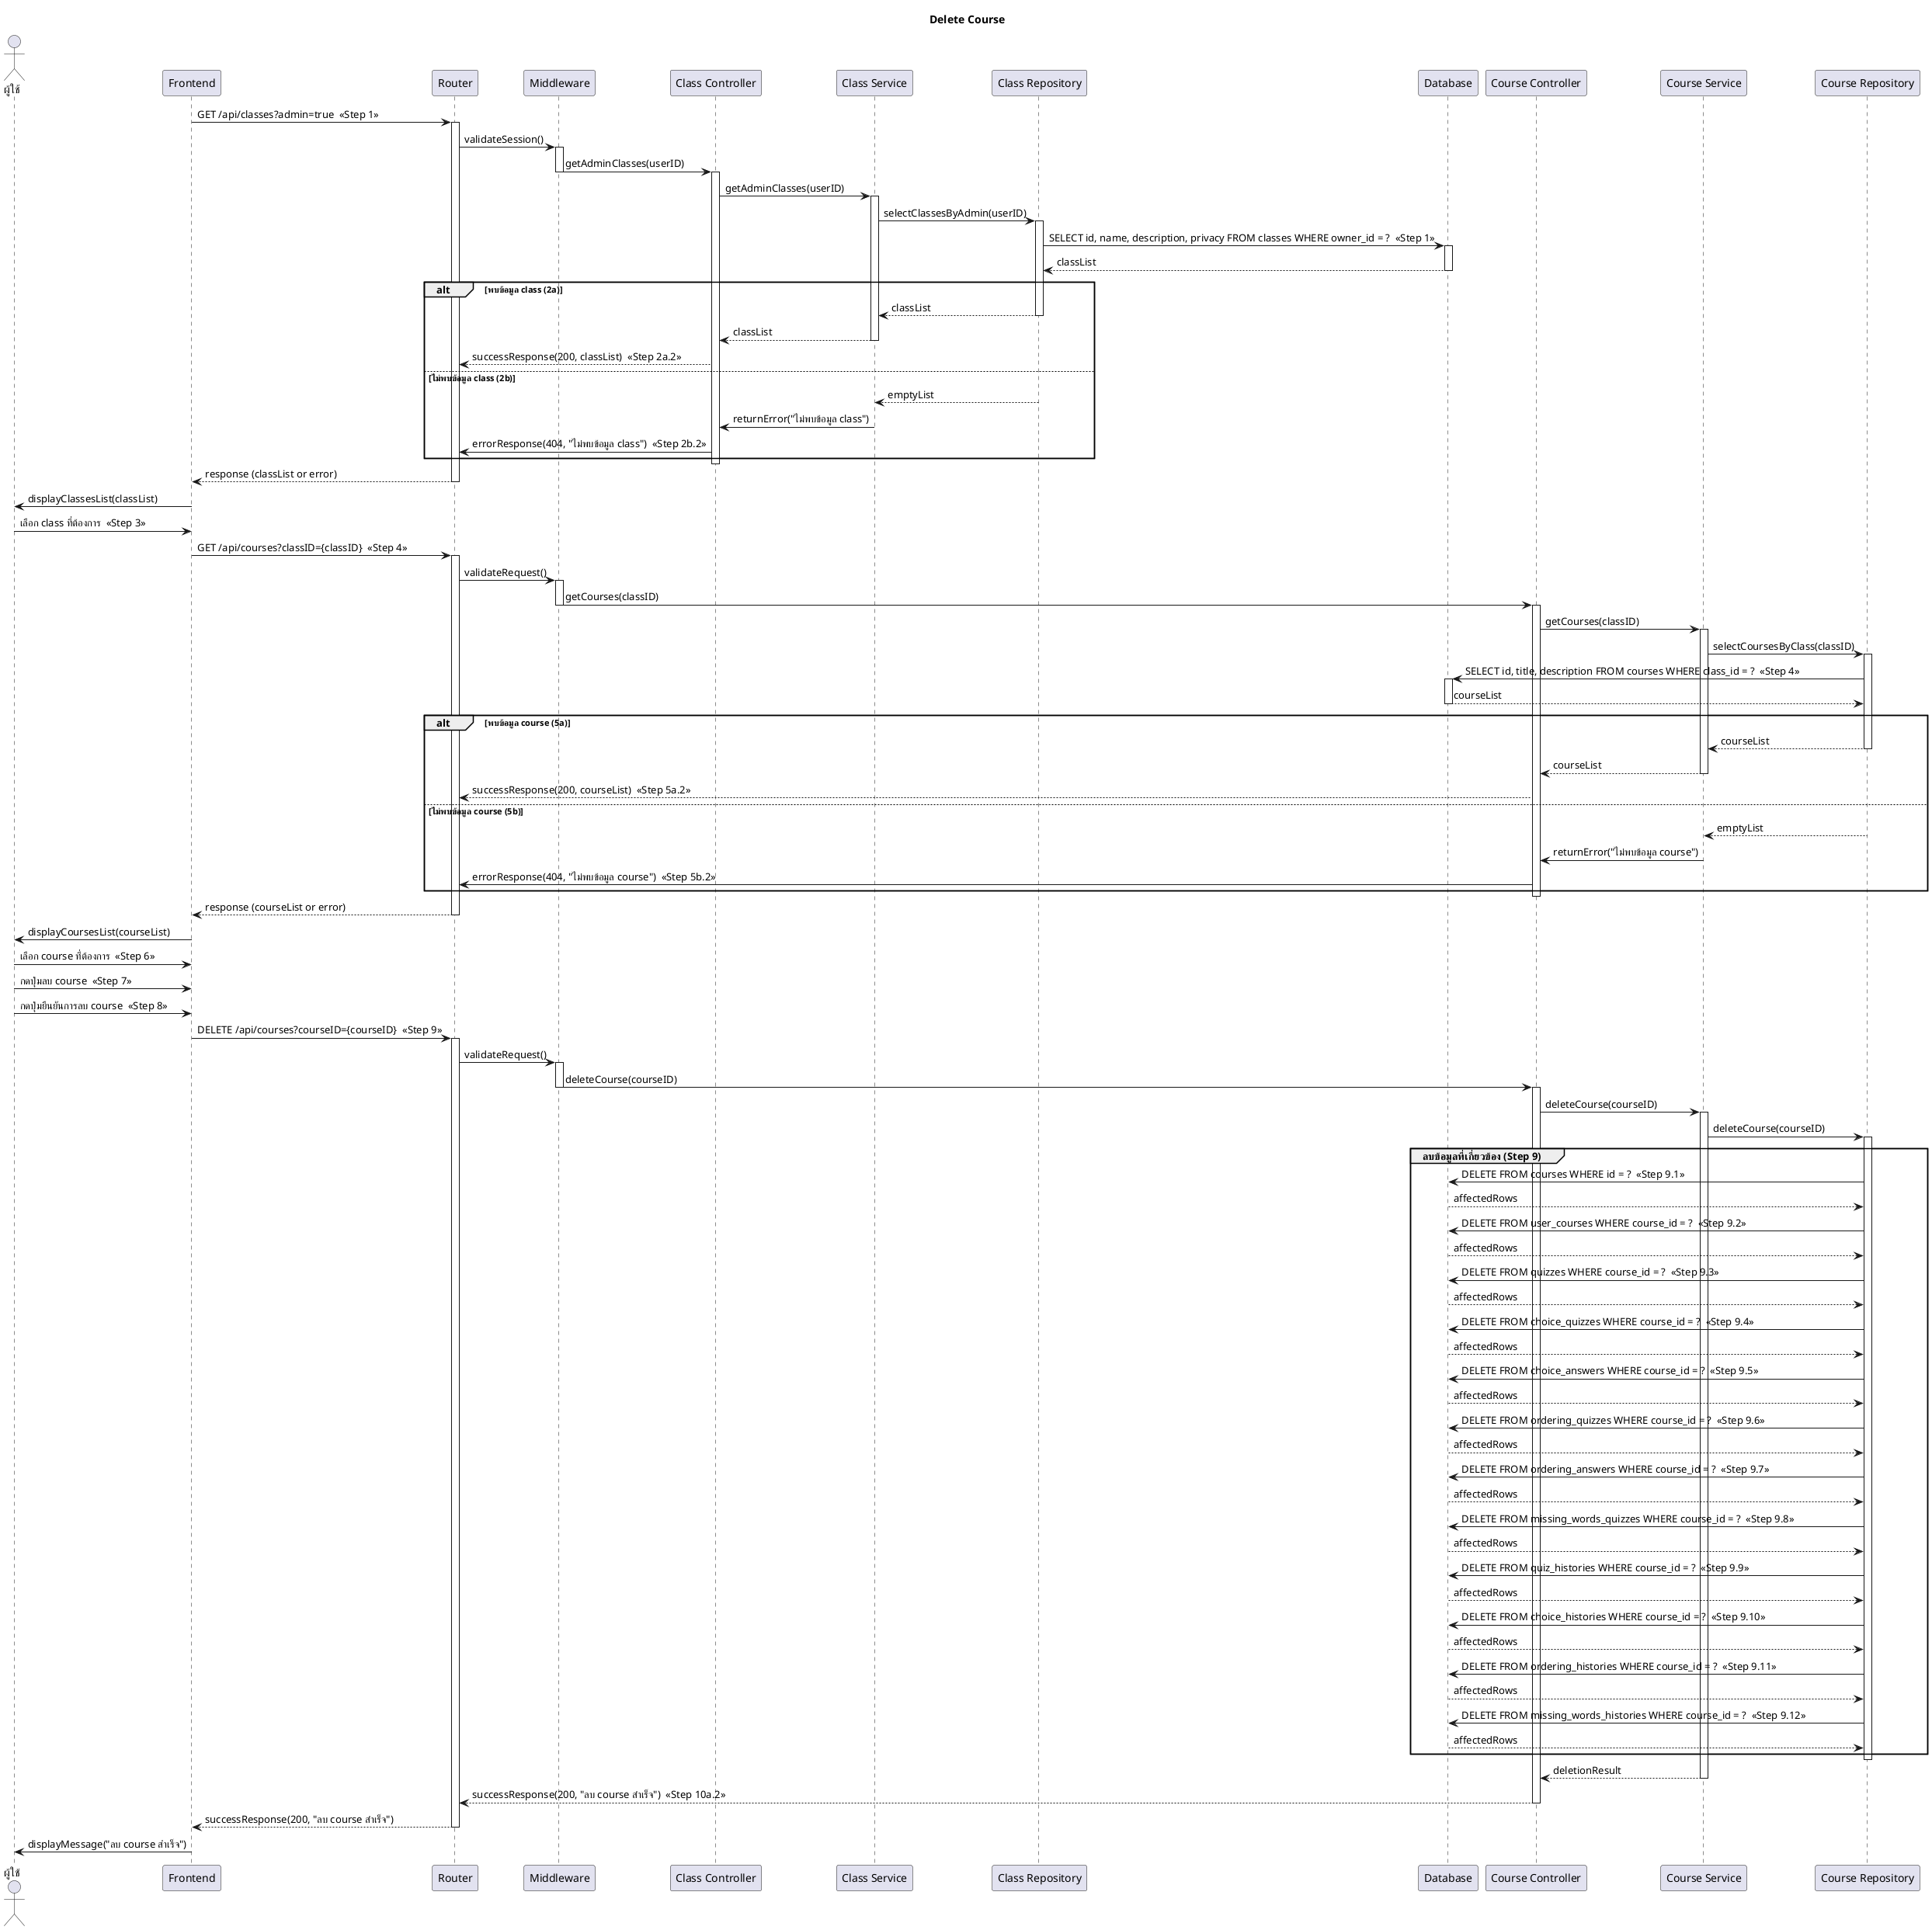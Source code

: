 @startuml
title Delete Course

actor "ผู้ใช้" as User
participant "Frontend" as FE
participant "Router" as Router
participant "Middleware" as MW

'===== Phase 1: ดึงข้อมูล Class ที่ผู้ใช้เป็นผู้ดูแล =====
participant "Class Controller" as ClassCtrl
participant "Class Service" as ClassServ
participant "Class Repository" as ClassRepo
participant "Database" as DB

' Step 1: ระบบดึงข้อมูล class ที่ผู้ใช้เป็นผู้ดูแล
FE -> Router: GET /api/classes?admin=true  <<Step 1>>
activate Router
Router -> MW: validateSession()
activate MW
MW -> ClassCtrl: getAdminClasses(userID)
deactivate MW
activate ClassCtrl
ClassCtrl -> ClassServ: getAdminClasses(userID)
activate ClassServ
ClassServ -> ClassRepo: selectClassesByAdmin(userID)
activate ClassRepo
ClassRepo -> DB: SELECT id, name, description, privacy FROM classes WHERE owner_id = ?  <<Step 1>>
activate DB
DB --> ClassRepo: classList
deactivate DB
' Step 2: ตรวจสอบข้อมูล class
alt พบข้อมูล class (2a)
    ClassRepo --> ClassServ: classList
    deactivate ClassRepo
    ClassServ --> ClassCtrl: classList
    deactivate ClassServ
    ClassCtrl --> Router: successResponse(200, classList)  <<Step 2a.2>>
else ไม่พบข้อมูล class (2b)
    ClassRepo --> ClassServ: emptyList
    deactivate ClassRepo
    ClassServ -> ClassCtrl: returnError("ไม่พบข้อมูล class")
    deactivate ClassServ
    ClassCtrl -> Router: errorResponse(404, "ไม่พบข้อมูล class")  <<Step 2b.2>>
end
deactivate ClassCtrl
Router --> FE: response (classList or error)
deactivate Router
FE -> User: displayClassesList(classList)

'===== Phase 2: ดึงข้อมูล Course ภายใน class ที่เลือก =====
participant "Course Controller" as CourseCtrl
participant "Course Service" as CourseServ
participant "Course Repository" as CourseRepo

' Step 3: ผู้ใช้เลือก class ที่ต้องการ
User -> FE: เลือก class ที่ต้องการ  <<Step 3>>

' Step 4: ระบบดึงข้อมูล course จาก class ที่เลือก
FE -> Router: GET /api/courses?classID={classID}  <<Step 4>>
activate Router
Router -> MW: validateRequest()
activate MW
MW -> CourseCtrl: getCourses(classID)
deactivate MW
activate CourseCtrl
CourseCtrl -> CourseServ: getCourses(classID)
activate CourseServ
CourseServ -> CourseRepo: selectCoursesByClass(classID)
activate CourseRepo
CourseRepo -> DB: SELECT id, title, description FROM courses WHERE class_id = ?  <<Step 4>>
activate DB
DB --> CourseRepo: courseList
deactivate DB
' Step 5: ตรวจสอบข้อมูล course
alt พบข้อมูล course (5a)
    CourseRepo --> CourseServ: courseList
    deactivate CourseRepo
    CourseServ --> CourseCtrl: courseList
    deactivate CourseServ
    CourseCtrl --> Router: successResponse(200, courseList)  <<Step 5a.2>>
else ไม่พบข้อมูล course (5b)
    CourseRepo --> CourseServ: emptyList
    deactivate CourseRepo
    CourseServ -> CourseCtrl: returnError("ไม่พบข้อมูล course")
    deactivate CourseServ
    CourseCtrl -> Router: errorResponse(404, "ไม่พบข้อมูล course")  <<Step 5b.2>>
end
deactivate CourseCtrl
Router --> FE: response (courseList or error)
deactivate Router
FE -> User: displayCoursesList(courseList)

'===== Phase 3: ลบ Course =====
' Step 6: ผู้ใช้เลือก course ที่ต้องการ
User -> FE: เลือก course ที่ต้องการ  <<Step 6>>

' Step 7: ผู้ใช้กดปุ่มลบ course
User -> FE: กดปุ่มลบ course  <<Step 7>>

' Step 8: ผู้ใช้กดปุ่มยืนยันการลบ course
User -> FE: กดปุ่มยืนยันการลบ course  <<Step 8>>

' Step 9: ระบบลบ course และข้อมูลที่เกี่ยวข้อง
FE -> Router: DELETE /api/courses?courseID={courseID}  <<Step 9>>
activate Router
Router -> MW: validateRequest()
activate MW
MW -> CourseCtrl: deleteCourse(courseID)
deactivate MW
activate CourseCtrl
CourseCtrl -> CourseServ: deleteCourse(courseID)
activate CourseServ
CourseServ -> CourseRepo: deleteCourse(courseID)
activate CourseRepo

group ลบข้อมูลที่เกี่ยวข้อง (Step 9)
    CourseRepo -> DB: DELETE FROM courses WHERE id = ?  <<Step 9.1>>
    DB --> CourseRepo: affectedRows
    CourseRepo -> DB: DELETE FROM user_courses WHERE course_id = ?  <<Step 9.2>>
    DB --> CourseRepo: affectedRows
    CourseRepo -> DB: DELETE FROM quizzes WHERE course_id = ?  <<Step 9.3>>
    DB --> CourseRepo: affectedRows
    CourseRepo -> DB: DELETE FROM choice_quizzes WHERE course_id = ?  <<Step 9.4>>
    DB --> CourseRepo: affectedRows
    CourseRepo -> DB: DELETE FROM choice_answers WHERE course_id = ?  <<Step 9.5>>
    DB --> CourseRepo: affectedRows
    CourseRepo -> DB: DELETE FROM ordering_quizzes WHERE course_id = ?  <<Step 9.6>>
    DB --> CourseRepo: affectedRows
    CourseRepo -> DB: DELETE FROM ordering_answers WHERE course_id = ?  <<Step 9.7>>
    DB --> CourseRepo: affectedRows
    CourseRepo -> DB: DELETE FROM missing_words_quizzes WHERE course_id = ?  <<Step 9.8>>
    DB --> CourseRepo: affectedRows
    CourseRepo -> DB: DELETE FROM quiz_histories WHERE course_id = ?  <<Step 9.9>>
    DB --> CourseRepo: affectedRows
    CourseRepo -> DB: DELETE FROM choice_histories WHERE course_id = ?  <<Step 9.10>>
    DB --> CourseRepo: affectedRows
    CourseRepo -> DB: DELETE FROM ordering_histories WHERE course_id = ?  <<Step 9.11>>
    DB --> CourseRepo: affectedRows
    CourseRepo -> DB: DELETE FROM missing_words_histories WHERE course_id = ?  <<Step 9.12>>
    DB --> CourseRepo: affectedRows
end
deactivate CourseRepo
CourseServ --> CourseCtrl: deletionResult
deactivate CourseServ
CourseCtrl --> Router: successResponse(200, "ลบ course สำเร็จ")  <<Step 10a.2>>
deactivate CourseCtrl
Router --> FE: successResponse(200, "ลบ course สำเร็จ")
deactivate Router
FE -> User: displayMessage("ลบ course สำเร็จ")

'===== Alternate Flow: หากการลบล้มเหลว =====
' (หากในขั้นตอน 10 ระบบไม่สามารถลบ course ได้)
' CourseCtrl -> Router: errorResponse(500, "ไม่สามารถลบ course ได้")  <<Step 10b.2>>
' FE -> User: displayMessage("ไม่สามารถลบ course ได้")

@enduml
